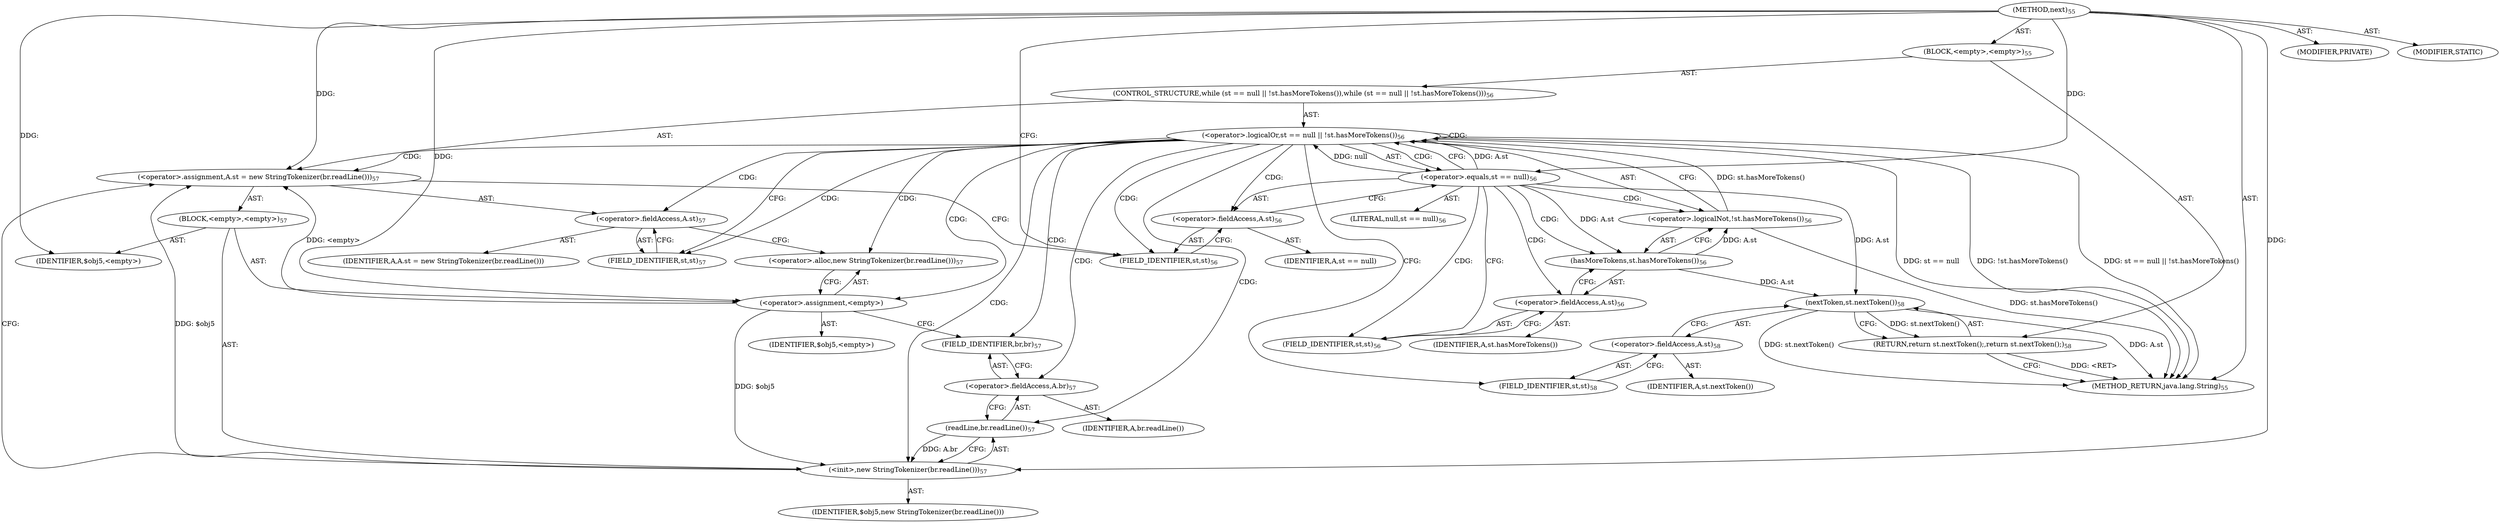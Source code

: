 digraph "next" {  
"160" [label = <(METHOD,next)<SUB>55</SUB>> ]
"161" [label = <(BLOCK,&lt;empty&gt;,&lt;empty&gt;)<SUB>55</SUB>> ]
"162" [label = <(CONTROL_STRUCTURE,while (st == null || !st.hasMoreTokens()),while (st == null || !st.hasMoreTokens()))<SUB>56</SUB>> ]
"163" [label = <(&lt;operator&gt;.logicalOr,st == null || !st.hasMoreTokens())<SUB>56</SUB>> ]
"164" [label = <(&lt;operator&gt;.equals,st == null)<SUB>56</SUB>> ]
"165" [label = <(&lt;operator&gt;.fieldAccess,A.st)<SUB>56</SUB>> ]
"166" [label = <(IDENTIFIER,A,st == null)> ]
"167" [label = <(FIELD_IDENTIFIER,st,st)<SUB>56</SUB>> ]
"168" [label = <(LITERAL,null,st == null)<SUB>56</SUB>> ]
"169" [label = <(&lt;operator&gt;.logicalNot,!st.hasMoreTokens())<SUB>56</SUB>> ]
"170" [label = <(hasMoreTokens,st.hasMoreTokens())<SUB>56</SUB>> ]
"171" [label = <(&lt;operator&gt;.fieldAccess,A.st)<SUB>56</SUB>> ]
"172" [label = <(IDENTIFIER,A,st.hasMoreTokens())> ]
"173" [label = <(FIELD_IDENTIFIER,st,st)<SUB>56</SUB>> ]
"174" [label = <(&lt;operator&gt;.assignment,A.st = new StringTokenizer(br.readLine()))<SUB>57</SUB>> ]
"175" [label = <(&lt;operator&gt;.fieldAccess,A.st)<SUB>57</SUB>> ]
"176" [label = <(IDENTIFIER,A,A.st = new StringTokenizer(br.readLine()))> ]
"177" [label = <(FIELD_IDENTIFIER,st,st)<SUB>57</SUB>> ]
"178" [label = <(BLOCK,&lt;empty&gt;,&lt;empty&gt;)<SUB>57</SUB>> ]
"179" [label = <(&lt;operator&gt;.assignment,&lt;empty&gt;)> ]
"180" [label = <(IDENTIFIER,$obj5,&lt;empty&gt;)> ]
"181" [label = <(&lt;operator&gt;.alloc,new StringTokenizer(br.readLine()))<SUB>57</SUB>> ]
"182" [label = <(&lt;init&gt;,new StringTokenizer(br.readLine()))<SUB>57</SUB>> ]
"183" [label = <(IDENTIFIER,$obj5,new StringTokenizer(br.readLine()))> ]
"184" [label = <(readLine,br.readLine())<SUB>57</SUB>> ]
"185" [label = <(&lt;operator&gt;.fieldAccess,A.br)<SUB>57</SUB>> ]
"186" [label = <(IDENTIFIER,A,br.readLine())> ]
"187" [label = <(FIELD_IDENTIFIER,br,br)<SUB>57</SUB>> ]
"188" [label = <(IDENTIFIER,$obj5,&lt;empty&gt;)> ]
"189" [label = <(RETURN,return st.nextToken();,return st.nextToken();)<SUB>58</SUB>> ]
"190" [label = <(nextToken,st.nextToken())<SUB>58</SUB>> ]
"191" [label = <(&lt;operator&gt;.fieldAccess,A.st)<SUB>58</SUB>> ]
"192" [label = <(IDENTIFIER,A,st.nextToken())> ]
"193" [label = <(FIELD_IDENTIFIER,st,st)<SUB>58</SUB>> ]
"194" [label = <(MODIFIER,PRIVATE)> ]
"195" [label = <(MODIFIER,STATIC)> ]
"196" [label = <(METHOD_RETURN,java.lang.String)<SUB>55</SUB>> ]
  "160" -> "161"  [ label = "AST: "] 
  "160" -> "194"  [ label = "AST: "] 
  "160" -> "195"  [ label = "AST: "] 
  "160" -> "196"  [ label = "AST: "] 
  "161" -> "162"  [ label = "AST: "] 
  "161" -> "189"  [ label = "AST: "] 
  "162" -> "163"  [ label = "AST: "] 
  "162" -> "174"  [ label = "AST: "] 
  "163" -> "164"  [ label = "AST: "] 
  "163" -> "169"  [ label = "AST: "] 
  "164" -> "165"  [ label = "AST: "] 
  "164" -> "168"  [ label = "AST: "] 
  "165" -> "166"  [ label = "AST: "] 
  "165" -> "167"  [ label = "AST: "] 
  "169" -> "170"  [ label = "AST: "] 
  "170" -> "171"  [ label = "AST: "] 
  "171" -> "172"  [ label = "AST: "] 
  "171" -> "173"  [ label = "AST: "] 
  "174" -> "175"  [ label = "AST: "] 
  "174" -> "178"  [ label = "AST: "] 
  "175" -> "176"  [ label = "AST: "] 
  "175" -> "177"  [ label = "AST: "] 
  "178" -> "179"  [ label = "AST: "] 
  "178" -> "182"  [ label = "AST: "] 
  "178" -> "188"  [ label = "AST: "] 
  "179" -> "180"  [ label = "AST: "] 
  "179" -> "181"  [ label = "AST: "] 
  "182" -> "183"  [ label = "AST: "] 
  "182" -> "184"  [ label = "AST: "] 
  "184" -> "185"  [ label = "AST: "] 
  "185" -> "186"  [ label = "AST: "] 
  "185" -> "187"  [ label = "AST: "] 
  "189" -> "190"  [ label = "AST: "] 
  "190" -> "191"  [ label = "AST: "] 
  "191" -> "192"  [ label = "AST: "] 
  "191" -> "193"  [ label = "AST: "] 
  "189" -> "196"  [ label = "CFG: "] 
  "163" -> "177"  [ label = "CFG: "] 
  "163" -> "193"  [ label = "CFG: "] 
  "174" -> "167"  [ label = "CFG: "] 
  "190" -> "189"  [ label = "CFG: "] 
  "164" -> "163"  [ label = "CFG: "] 
  "164" -> "173"  [ label = "CFG: "] 
  "169" -> "163"  [ label = "CFG: "] 
  "175" -> "181"  [ label = "CFG: "] 
  "191" -> "190"  [ label = "CFG: "] 
  "165" -> "164"  [ label = "CFG: "] 
  "170" -> "169"  [ label = "CFG: "] 
  "177" -> "175"  [ label = "CFG: "] 
  "179" -> "187"  [ label = "CFG: "] 
  "182" -> "174"  [ label = "CFG: "] 
  "193" -> "191"  [ label = "CFG: "] 
  "167" -> "165"  [ label = "CFG: "] 
  "171" -> "170"  [ label = "CFG: "] 
  "181" -> "179"  [ label = "CFG: "] 
  "184" -> "182"  [ label = "CFG: "] 
  "173" -> "171"  [ label = "CFG: "] 
  "185" -> "184"  [ label = "CFG: "] 
  "187" -> "185"  [ label = "CFG: "] 
  "160" -> "167"  [ label = "CFG: "] 
  "189" -> "196"  [ label = "DDG: &lt;RET&gt;"] 
  "163" -> "196"  [ label = "DDG: st == null"] 
  "169" -> "196"  [ label = "DDG: st.hasMoreTokens()"] 
  "163" -> "196"  [ label = "DDG: !st.hasMoreTokens()"] 
  "163" -> "196"  [ label = "DDG: st == null || !st.hasMoreTokens()"] 
  "190" -> "196"  [ label = "DDG: A.st"] 
  "190" -> "196"  [ label = "DDG: st.nextToken()"] 
  "190" -> "189"  [ label = "DDG: st.nextToken()"] 
  "179" -> "174"  [ label = "DDG: &lt;empty&gt;"] 
  "182" -> "174"  [ label = "DDG: $obj5"] 
  "160" -> "174"  [ label = "DDG: "] 
  "164" -> "163"  [ label = "DDG: A.st"] 
  "164" -> "163"  [ label = "DDG: null"] 
  "169" -> "163"  [ label = "DDG: st.hasMoreTokens()"] 
  "164" -> "190"  [ label = "DDG: A.st"] 
  "170" -> "190"  [ label = "DDG: A.st"] 
  "160" -> "164"  [ label = "DDG: "] 
  "170" -> "169"  [ label = "DDG: A.st"] 
  "160" -> "179"  [ label = "DDG: "] 
  "160" -> "188"  [ label = "DDG: "] 
  "164" -> "170"  [ label = "DDG: A.st"] 
  "179" -> "182"  [ label = "DDG: $obj5"] 
  "160" -> "182"  [ label = "DDG: "] 
  "184" -> "182"  [ label = "DDG: A.br"] 
  "163" -> "167"  [ label = "CDG: "] 
  "163" -> "177"  [ label = "CDG: "] 
  "163" -> "163"  [ label = "CDG: "] 
  "163" -> "165"  [ label = "CDG: "] 
  "163" -> "174"  [ label = "CDG: "] 
  "163" -> "182"  [ label = "CDG: "] 
  "163" -> "179"  [ label = "CDG: "] 
  "163" -> "185"  [ label = "CDG: "] 
  "163" -> "164"  [ label = "CDG: "] 
  "163" -> "181"  [ label = "CDG: "] 
  "163" -> "175"  [ label = "CDG: "] 
  "163" -> "187"  [ label = "CDG: "] 
  "163" -> "184"  [ label = "CDG: "] 
  "164" -> "169"  [ label = "CDG: "] 
  "164" -> "170"  [ label = "CDG: "] 
  "164" -> "173"  [ label = "CDG: "] 
  "164" -> "171"  [ label = "CDG: "] 
}
